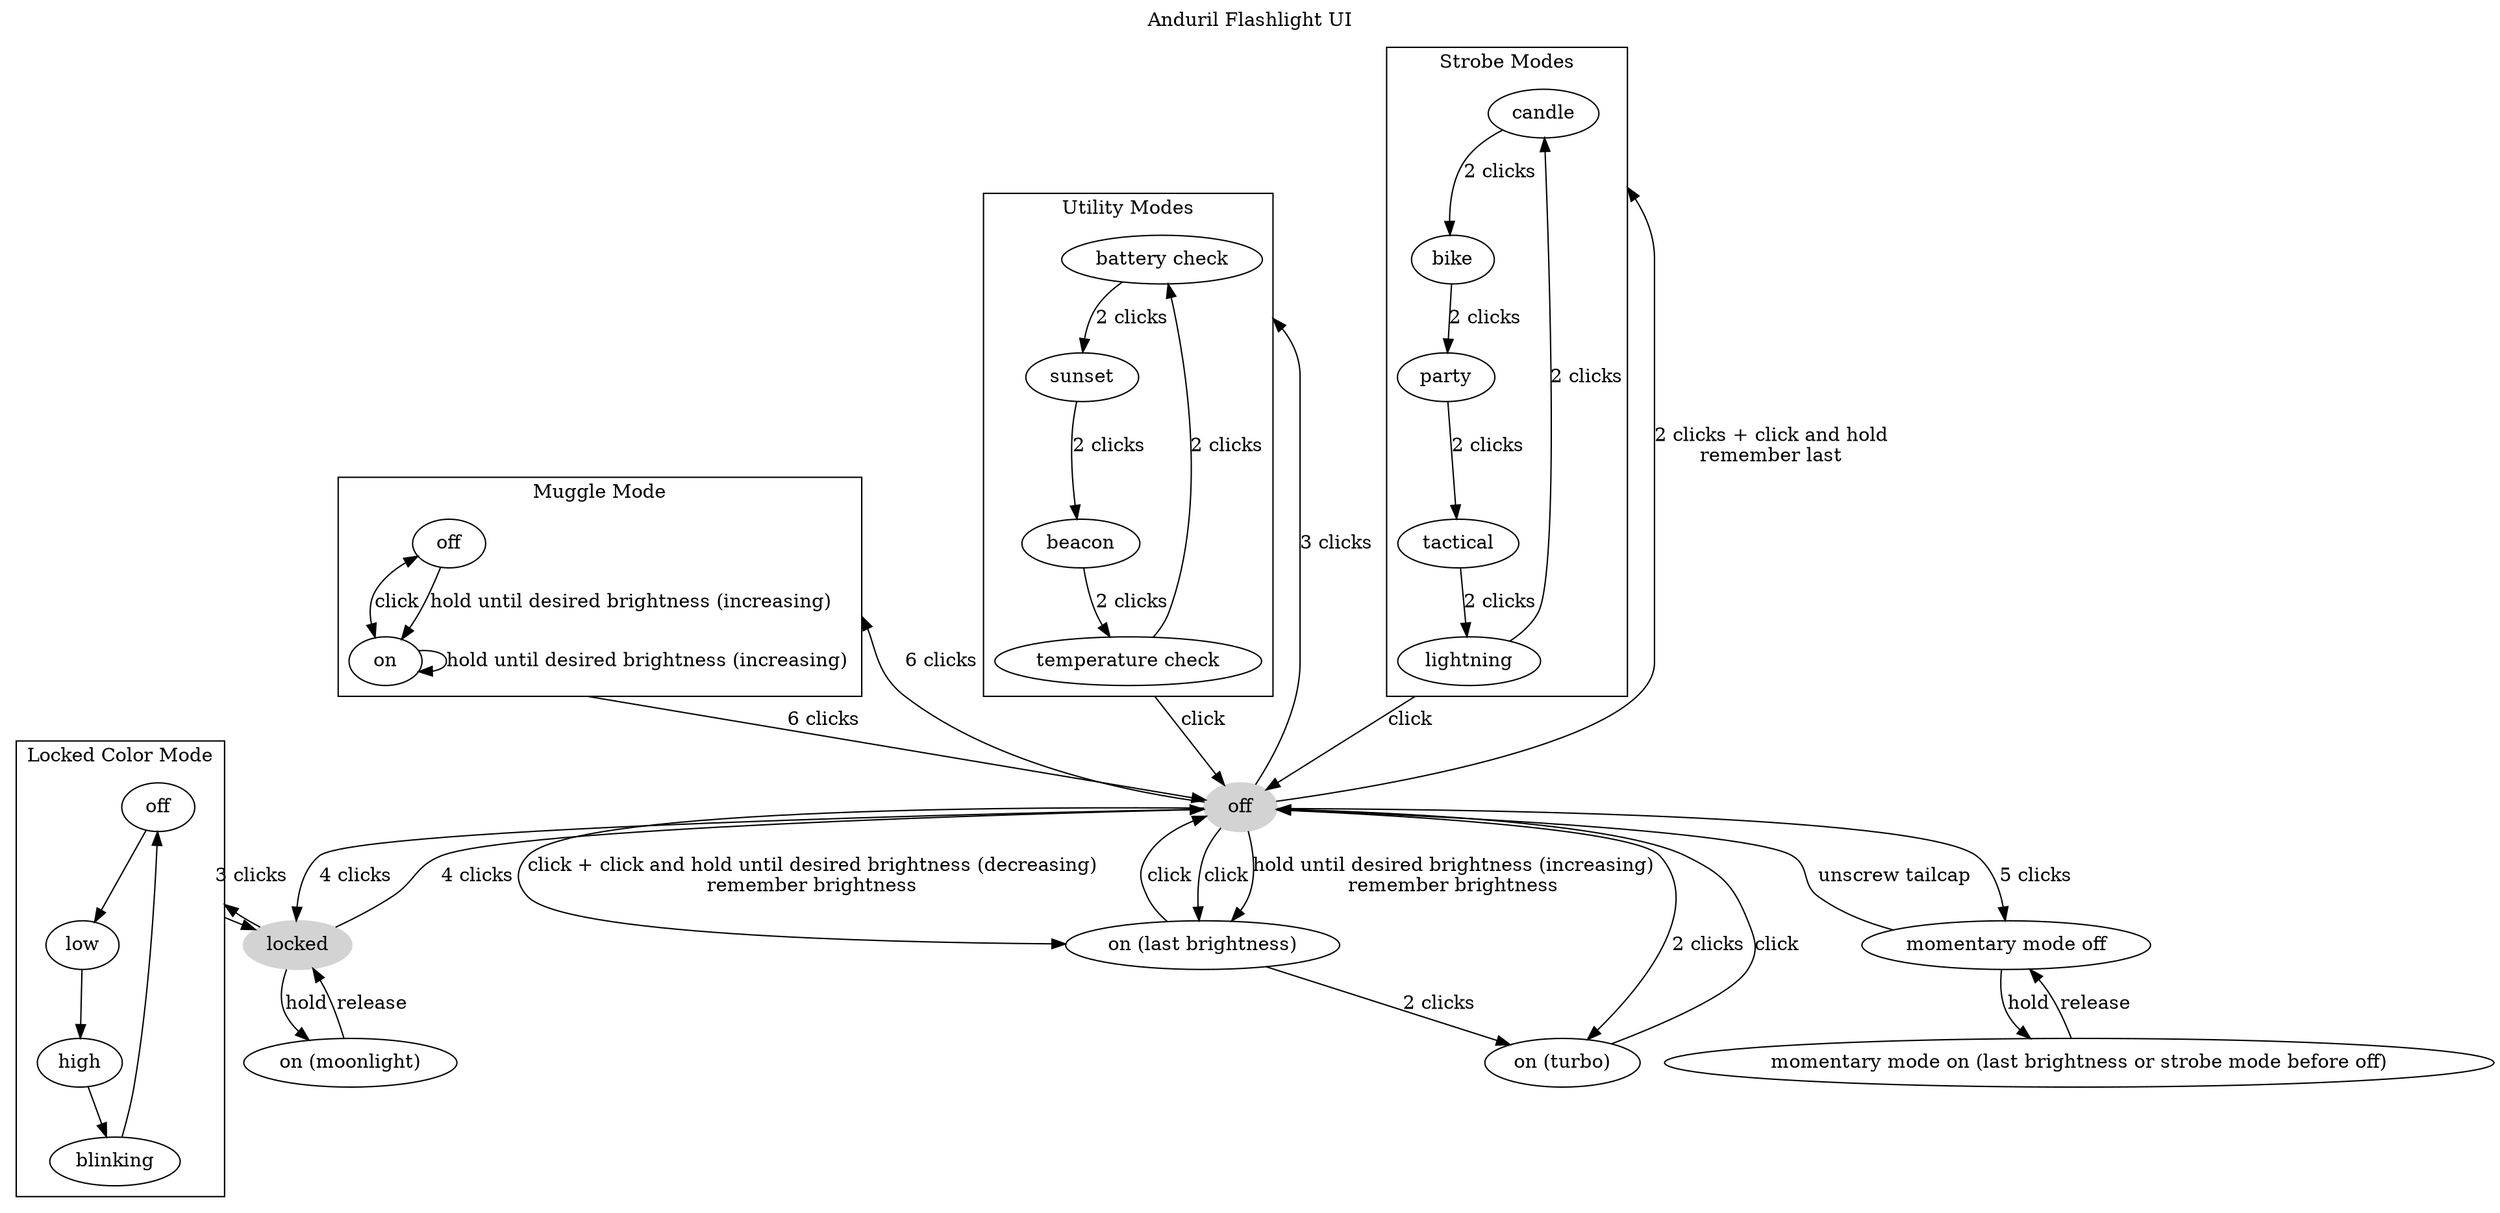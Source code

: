 digraph {
  compound=true

  off[style="filled",color="lightgrey"]
  off -> "on (last brightness)"[label=click];
  off -> "on (last brightness)"[label="hold until desired brightness (increasing)\nremember brightness"];
  off -> "on (turbo)"[label="2 clicks"];
  off -> "on (last brightness)"[label="click + click and hold until desired brightness (decreasing)\nremember brightness"];
  off -> locked[label="4 clicks"];

  off -> "momentary mode off"[label="5 clicks"];
  "momentary mode off" -> "momentary mode on (last brightness or strobe mode before off)"[label=hold];
  "momentary mode off" -> off[label="unscrew tailcap"];
  "momentary mode on (last brightness or strobe mode before off)" -> "momentary mode off"[label=release];

  label="Muggle Mode"
  off -> "muggle off"[label="6 clicks",lhead=cluster_muggle];
  "muggle on" -> off[label="6 clicks",ltail=cluster_muggle]
  subgraph cluster_muggle {
    "muggle off"[label=off];
    "muggle on"[label=on];
    "muggle off" -> "muggle on"[label=click,dir=both]
    "muggle off" -> "muggle on"[label="hold until desired brightness (increasing)"]
    "muggle on" -> "muggle on"[label="hold until desired brightness (increasing)"]
  }

  label="Utility Modes"
  off -> "battery check"[label="3 clicks",lhead=cluster_utility];
  "temperature check" -> off[label=click,ltail=cluster_utility]
  subgraph cluster_utility {
    "battery check" -> sunset[label="2 clicks"]
    sunset -> beacon[label="2 clicks"]
    beacon -> "temperature check"[label="2 clicks"]
    "temperature check" -> "battery check"[label="2 clicks"]
  }

  label="Strobe Modes"
  off -> candle[label="2 clicks + click and hold\nremember last",lhead=cluster_strobe];
  lightning -> off[label=click,ltail=cluster_strobe];
  subgraph cluster_strobe {
    candle -> bike[label="2 clicks"]
    bike -> party[label="2 clicks"]
    party -> tactical[label="2 clicks"]
    tactical -> lightning[label="2 clicks"]
    lightning -> candle[label="2 clicks"]
  }

  locked[style=filled,color=lightgrey]
  locked -> off[label="4 clicks"];
  locked -> "on (moonlight)"[label=hold];
  locked -> "locked color off"[label="3 clicks",lhead=cluster_locked_color_mode];
  "locked color off" -> locked[ltail=cluster_locked_color_mode];
  label="Locked Color Mode"
  subgraph cluster_locked_color_mode {
    "locked color off"[label=off];
    "locked color low"[label=low];
    "locked color high"[label=high];
    "locked color blinking"[label=blinking];
    "locked color off" -> "locked color low"
    "locked color low" -> "locked color high"
    "locked color high" -> "locked color blinking"
    "locked color blinking" -> "locked color off"
  }

  "on (moonlight)" -> locked[label=release];
  "on (last brightness)" -> off[label=click];
  "on (last brightness)" -> "on (turbo)"[label="2 clicks"];
  "on (turbo)" -> off[label=click];

  label="Anduril Flashlight UI"
  labelloc=t
}
